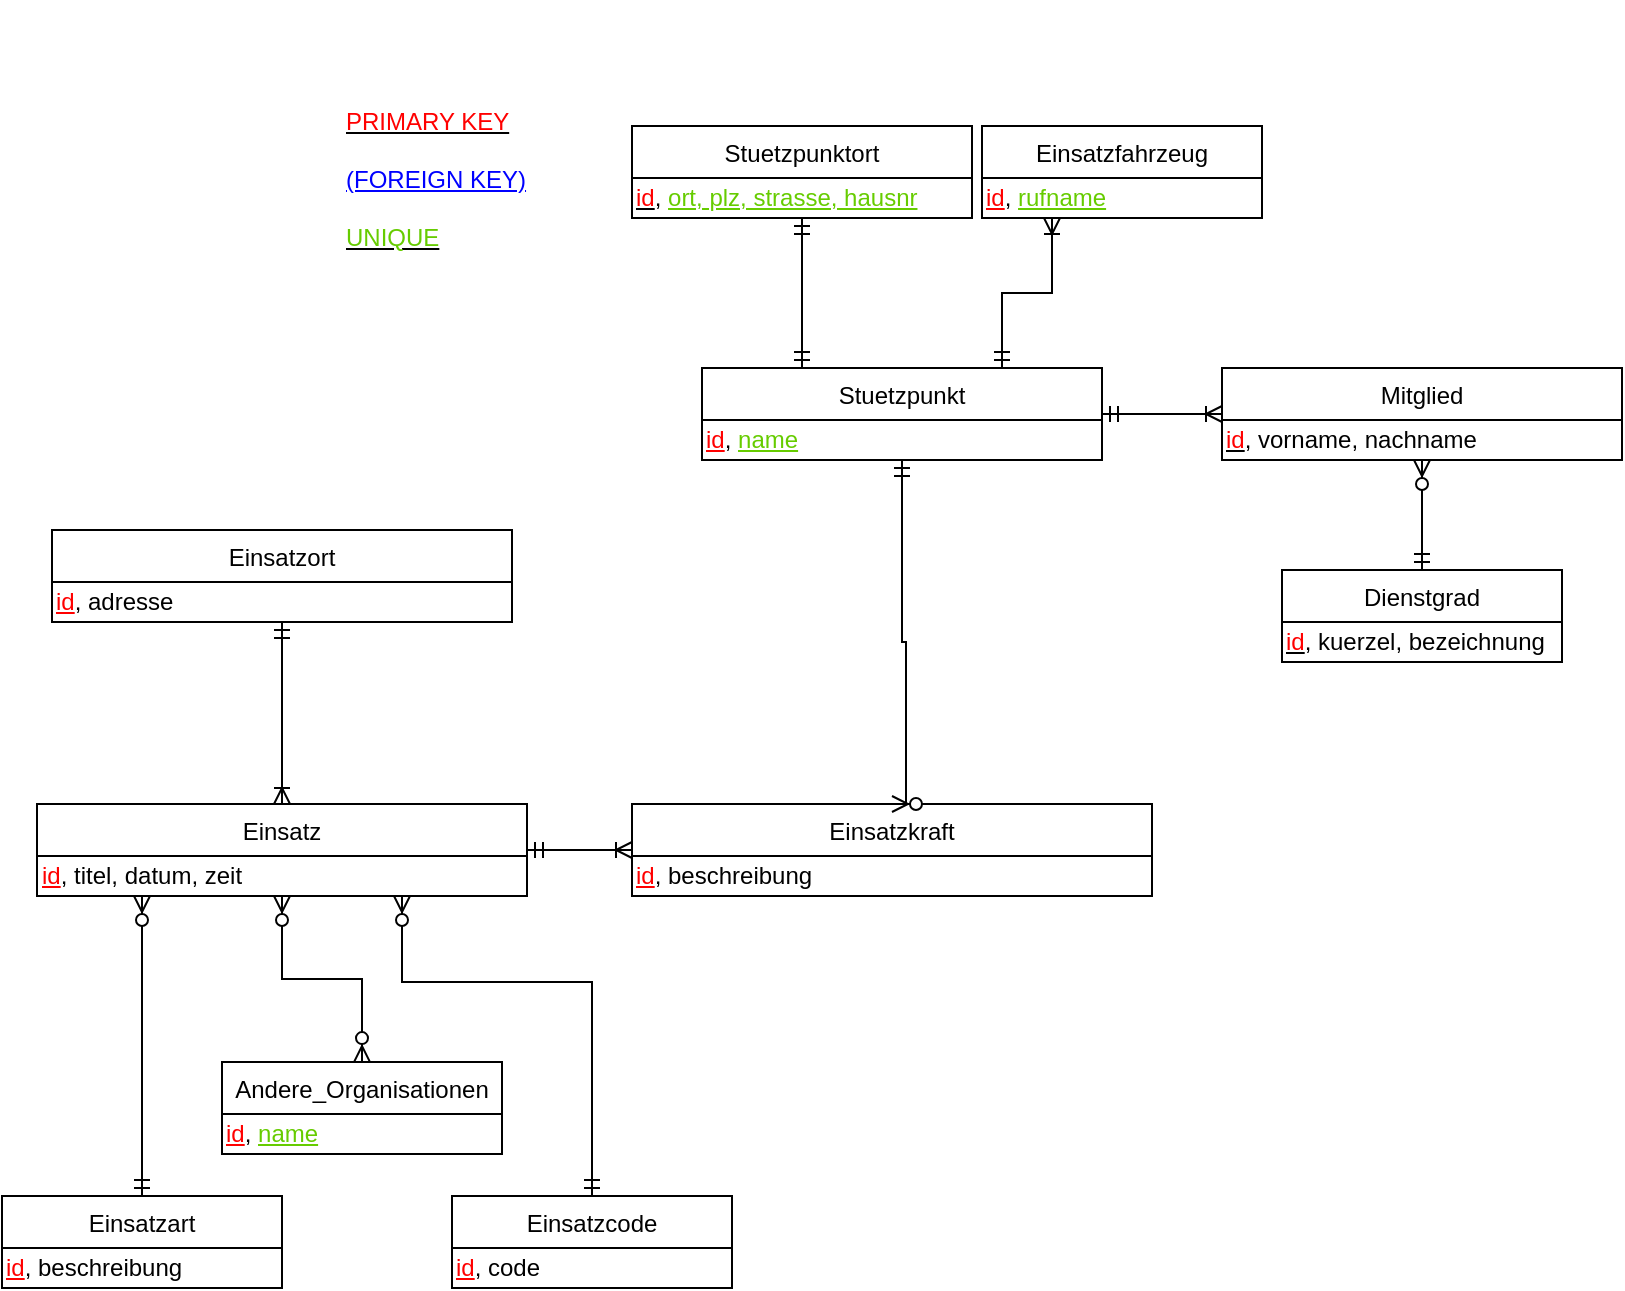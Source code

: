 <mxfile version="12.0.2" type="github" pages="1"><diagram id="ilDH12kev3po-EJ1P2Dv" name="Page-1"><mxGraphModel dx="858" dy="771" grid="1" gridSize="10" guides="1" tooltips="1" connect="1" arrows="1" fold="1" page="1" pageScale="1" pageWidth="827" pageHeight="1169" background="none" math="0" shadow="0"><root><mxCell id="0"/><mxCell id="1" parent="0"/><mxCell id="DjQqabF4IBiQEVz5rqrJ-1" value="Dienstgrad" style="swimlane;fontStyle=0;childLayout=stackLayout;horizontal=1;startSize=26;fillColor=none;horizontalStack=0;resizeParent=1;resizeParentMax=0;resizeLast=0;collapsible=1;marginBottom=0;" parent="1" vertex="1"><mxGeometry x="650" y="514" width="140" height="46" as="geometry"/></mxCell><mxCell id="DjQqabF4IBiQEVz5rqrJ-105" value="&lt;u&gt;&lt;font color=&quot;#ff0000&quot;&gt;id&lt;/font&gt;&lt;/u&gt;, kuerzel, bezeichnung" style="text;html=1;resizable=0;points=[];autosize=1;align=left;verticalAlign=top;spacingTop=-4;" parent="DjQqabF4IBiQEVz5rqrJ-1" vertex="1"><mxGeometry y="26" width="140" height="20" as="geometry"/></mxCell><mxCell id="DjQqabF4IBiQEVz5rqrJ-7" value="Einsatzort" style="swimlane;fontStyle=0;childLayout=stackLayout;horizontal=1;startSize=26;fillColor=none;horizontalStack=0;resizeParent=1;resizeParentMax=0;resizeLast=0;collapsible=1;marginBottom=0;" parent="1" vertex="1"><mxGeometry x="35" y="494" width="230" height="46" as="geometry"/></mxCell><mxCell id="DjQqabF4IBiQEVz5rqrJ-107" value="&lt;font color=&quot;#ff0000&quot;&gt;&lt;u&gt;id&lt;/u&gt;&lt;/font&gt;, adresse" style="text;html=1;resizable=0;points=[];autosize=1;align=left;verticalAlign=top;spacingTop=-4;" parent="DjQqabF4IBiQEVz5rqrJ-7" vertex="1"><mxGeometry y="26" width="230" height="20" as="geometry"/></mxCell><mxCell id="DjQqabF4IBiQEVz5rqrJ-10" value="Stuetzpunktort" style="swimlane;fontStyle=0;childLayout=stackLayout;horizontal=1;startSize=26;fillColor=none;horizontalStack=0;resizeParent=1;resizeParentMax=0;resizeLast=0;collapsible=1;marginBottom=0;" parent="1" vertex="1"><mxGeometry x="325" y="292" width="170" height="46" as="geometry"/></mxCell><mxCell id="DjQqabF4IBiQEVz5rqrJ-98" value="&lt;u&gt;&lt;font color=&quot;#ff0000&quot;&gt;id&lt;/font&gt;&lt;/u&gt;, &lt;font color=&quot;#66cc00&quot;&gt;&lt;u&gt;ort, plz, strasse, hausnr&lt;/u&gt;&lt;/font&gt;" style="text;html=1;resizable=0;points=[];autosize=1;align=left;verticalAlign=top;spacingTop=-4;" parent="DjQqabF4IBiQEVz5rqrJ-10" vertex="1"><mxGeometry y="26" width="170" height="20" as="geometry"/></mxCell><mxCell id="DjQqabF4IBiQEVz5rqrJ-16" value="Stuetzpunkt" style="swimlane;fontStyle=0;childLayout=stackLayout;horizontal=1;startSize=26;fillColor=none;horizontalStack=0;resizeParent=1;resizeParentMax=0;resizeLast=0;collapsible=1;marginBottom=0;" parent="1" vertex="1"><mxGeometry x="360" y="413" width="200" height="46" as="geometry"/></mxCell><mxCell id="DjQqabF4IBiQEVz5rqrJ-101" value="&lt;font color=&quot;#ff0000&quot;&gt;&lt;u&gt;id&lt;/u&gt;&lt;/font&gt;, &lt;font color=&quot;#66cc00&quot;&gt;&lt;u&gt;name&lt;/u&gt;&lt;/font&gt;" style="text;html=1;resizable=0;points=[];autosize=1;align=left;verticalAlign=top;spacingTop=-4;" parent="DjQqabF4IBiQEVz5rqrJ-16" vertex="1"><mxGeometry y="26" width="200" height="20" as="geometry"/></mxCell><mxCell id="DjQqabF4IBiQEVz5rqrJ-21" value="Einsatzfahrzeug" style="swimlane;fontStyle=0;childLayout=stackLayout;horizontal=1;startSize=26;fillColor=none;horizontalStack=0;resizeParent=1;resizeParentMax=0;resizeLast=0;collapsible=1;marginBottom=0;" parent="1" vertex="1"><mxGeometry x="500" y="292" width="140" height="46" as="geometry"/></mxCell><mxCell id="DjQqabF4IBiQEVz5rqrJ-99" value="&lt;font color=&quot;#ff0000&quot;&gt;&lt;u&gt;id&lt;/u&gt;&lt;/font&gt;, &lt;font color=&quot;#66cc00&quot;&gt;&lt;u&gt;rufname&lt;/u&gt;&lt;/font&gt;" style="text;html=1;resizable=0;points=[];autosize=1;align=left;verticalAlign=top;spacingTop=-4;" parent="DjQqabF4IBiQEVz5rqrJ-21" vertex="1"><mxGeometry y="26" width="140" height="20" as="geometry"/></mxCell><mxCell id="DjQqabF4IBiQEVz5rqrJ-24" value="Einsatzkraft" style="swimlane;fontStyle=0;childLayout=stackLayout;horizontal=1;startSize=26;fillColor=none;horizontalStack=0;resizeParent=1;resizeParentMax=0;resizeLast=0;collapsible=1;marginBottom=0;" parent="1" vertex="1"><mxGeometry x="325" y="631" width="260" height="46" as="geometry"/></mxCell><mxCell id="DjQqabF4IBiQEVz5rqrJ-106" value="&lt;font color=&quot;#ff0000&quot;&gt;&lt;u&gt;id&lt;/u&gt;&lt;/font&gt;, beschreibung" style="text;html=1;resizable=0;points=[];autosize=1;align=left;verticalAlign=top;spacingTop=-4;" parent="DjQqabF4IBiQEVz5rqrJ-24" vertex="1"><mxGeometry y="26" width="260" height="20" as="geometry"/></mxCell><mxCell id="DjQqabF4IBiQEVz5rqrJ-54" value="Einsatzcode" style="swimlane;fontStyle=0;childLayout=stackLayout;horizontal=1;startSize=26;fillColor=none;horizontalStack=0;resizeParent=1;resizeParentMax=0;resizeLast=0;collapsible=1;marginBottom=0;" parent="1" vertex="1"><mxGeometry x="235" y="827" width="140" height="46" as="geometry"/></mxCell><mxCell id="DjQqabF4IBiQEVz5rqrJ-111" value="&lt;font color=&quot;#ff0000&quot;&gt;&lt;u&gt;id&lt;/u&gt;&lt;/font&gt;, code" style="text;html=1;resizable=0;points=[];autosize=1;align=left;verticalAlign=top;spacingTop=-4;" parent="DjQqabF4IBiQEVz5rqrJ-54" vertex="1"><mxGeometry y="26" width="140" height="20" as="geometry"/></mxCell><mxCell id="DjQqabF4IBiQEVz5rqrJ-60" value="Einsatz" style="swimlane;fontStyle=0;childLayout=stackLayout;horizontal=1;startSize=26;fillColor=none;horizontalStack=0;resizeParent=1;resizeParentMax=0;resizeLast=0;collapsible=1;marginBottom=0;" parent="1" vertex="1"><mxGeometry x="27.5" y="631" width="245" height="46" as="geometry"/></mxCell><mxCell id="DjQqabF4IBiQEVz5rqrJ-113" value="&lt;font color=&quot;#ff0000&quot;&gt;&lt;u&gt;id&lt;/u&gt;&lt;/font&gt;, titel, datum, zeit" style="text;html=1;resizable=0;points=[];autosize=1;align=left;verticalAlign=top;spacingTop=-4;" parent="DjQqabF4IBiQEVz5rqrJ-60" vertex="1"><mxGeometry y="26" width="245" height="20" as="geometry"/></mxCell><mxCell id="DjQqabF4IBiQEVz5rqrJ-67" value="Einsatzart" style="swimlane;fontStyle=0;childLayout=stackLayout;horizontal=1;startSize=26;fillColor=none;horizontalStack=0;resizeParent=1;resizeParentMax=0;resizeLast=0;collapsible=1;marginBottom=0;" parent="1" vertex="1"><mxGeometry x="10" y="827" width="140" height="46" as="geometry"/></mxCell><mxCell id="DjQqabF4IBiQEVz5rqrJ-110" value="&lt;font color=&quot;#ff0000&quot;&gt;&lt;u&gt;id&lt;/u&gt;&lt;/font&gt;, beschreibung" style="text;html=1;resizable=0;points=[];autosize=1;align=left;verticalAlign=top;spacingTop=-4;" parent="DjQqabF4IBiQEVz5rqrJ-67" vertex="1"><mxGeometry y="26" width="140" height="20" as="geometry"/></mxCell><mxCell id="DjQqabF4IBiQEVz5rqrJ-70" value="Mitglied" style="swimlane;fontStyle=0;childLayout=stackLayout;horizontal=1;startSize=26;fillColor=none;horizontalStack=0;resizeParent=1;resizeParentMax=0;resizeLast=0;collapsible=1;marginBottom=0;" parent="1" vertex="1"><mxGeometry x="620" y="413" width="200" height="46" as="geometry"/></mxCell><mxCell id="DjQqabF4IBiQEVz5rqrJ-104" value="&lt;u&gt;&lt;font color=&quot;#ff0000&quot;&gt;id&lt;/font&gt;&lt;/u&gt;, vorname, nachname" style="text;html=1;resizable=0;points=[];autosize=1;align=left;verticalAlign=top;spacingTop=-4;" parent="DjQqabF4IBiQEVz5rqrJ-70" vertex="1"><mxGeometry y="26" width="200" height="20" as="geometry"/></mxCell><mxCell id="DjQqabF4IBiQEVz5rqrJ-78" style="edgeStyle=orthogonalEdgeStyle;rounded=0;orthogonalLoop=1;jettySize=auto;html=1;startArrow=ERmandOne;startFill=0;endArrow=ERzeroToMany;endFill=1;" parent="1" source="DjQqabF4IBiQEVz5rqrJ-67" target="DjQqabF4IBiQEVz5rqrJ-60" edge="1"><mxGeometry relative="1" as="geometry"><mxPoint x="380" y="870" as="sourcePoint"/><mxPoint x="524" y="961" as="targetPoint"/><Array as="points"><mxPoint x="97" y="840"/><mxPoint x="97" y="840"/></Array></mxGeometry></mxCell><mxCell id="DjQqabF4IBiQEVz5rqrJ-79" style="edgeStyle=orthogonalEdgeStyle;rounded=0;orthogonalLoop=1;jettySize=auto;html=1;startArrow=ERmandOne;startFill=0;endArrow=ERzeroToMany;endFill=1;exitX=0.5;exitY=0;exitDx=0;exitDy=0;" parent="1" source="DjQqabF4IBiQEVz5rqrJ-54" edge="1"><mxGeometry relative="1" as="geometry"><mxPoint x="107.207" y="950" as="sourcePoint"/><mxPoint x="210" y="677" as="targetPoint"/><Array as="points"><mxPoint x="305" y="720"/><mxPoint x="210" y="720"/></Array></mxGeometry></mxCell><mxCell id="DjQqabF4IBiQEVz5rqrJ-82" style="edgeStyle=orthogonalEdgeStyle;rounded=0;orthogonalLoop=1;jettySize=auto;html=1;exitX=0.5;exitY=0;exitDx=0;exitDy=0;startArrow=ERoneToMany;startFill=0;sourcePerimeterSpacing=5;endArrow=ERmandOne;endFill=0;targetPerimeterSpacing=5;strokeColor=#000000;entryX=0.5;entryY=1;entryDx=0;entryDy=0;" parent="1" source="DjQqabF4IBiQEVz5rqrJ-60" target="DjQqabF4IBiQEVz5rqrJ-7" edge="1"><mxGeometry relative="1" as="geometry"><mxPoint x="110" y="359.0" as="sourcePoint"/><mxPoint x="210" y="320.0" as="targetPoint"/></mxGeometry></mxCell><mxCell id="DjQqabF4IBiQEVz5rqrJ-83" style="edgeStyle=orthogonalEdgeStyle;rounded=0;orthogonalLoop=1;jettySize=auto;html=1;startArrow=ERoneToMany;startFill=0;sourcePerimeterSpacing=5;endArrow=ERmandOne;endFill=0;targetPerimeterSpacing=5;strokeColor=#000000;entryX=1;entryY=0.5;entryDx=0;entryDy=0;exitX=0;exitY=0.5;exitDx=0;exitDy=0;" parent="1" source="DjQqabF4IBiQEVz5rqrJ-24" target="DjQqabF4IBiQEVz5rqrJ-60" edge="1"><mxGeometry relative="1" as="geometry"><mxPoint x="160.103" y="641.276" as="sourcePoint"/><mxPoint x="250" y="580" as="targetPoint"/></mxGeometry></mxCell><mxCell id="DjQqabF4IBiQEVz5rqrJ-84" style="edgeStyle=orthogonalEdgeStyle;rounded=0;orthogonalLoop=1;jettySize=auto;html=1;startArrow=ERmandOne;startFill=0;endArrow=ERzeroToMany;endFill=1;entryX=0.5;entryY=0;entryDx=0;entryDy=0;" parent="1" source="DjQqabF4IBiQEVz5rqrJ-16" target="DjQqabF4IBiQEVz5rqrJ-24" edge="1"><mxGeometry relative="1" as="geometry"><mxPoint x="430" y="540" as="sourcePoint"/><mxPoint x="480" y="590" as="targetPoint"/><Array as="points"><mxPoint x="460" y="550"/><mxPoint x="462" y="550"/></Array></mxGeometry></mxCell><mxCell id="DjQqabF4IBiQEVz5rqrJ-86" style="edgeStyle=orthogonalEdgeStyle;rounded=0;orthogonalLoop=1;jettySize=auto;html=1;startArrow=ERmandOne;startFill=0;endArrow=ERzeroToMany;endFill=1;" parent="1" source="DjQqabF4IBiQEVz5rqrJ-1" target="DjQqabF4IBiQEVz5rqrJ-70" edge="1"><mxGeometry relative="1" as="geometry"><mxPoint x="630.19" y="735" as="sourcePoint"/><mxPoint x="630.19" y="530" as="targetPoint"/><Array as="points"/></mxGeometry></mxCell><mxCell id="DjQqabF4IBiQEVz5rqrJ-87" style="edgeStyle=orthogonalEdgeStyle;rounded=0;orthogonalLoop=1;jettySize=auto;html=1;exitX=0.25;exitY=1;exitDx=0;exitDy=0;startArrow=ERoneToMany;startFill=0;sourcePerimeterSpacing=5;endArrow=ERmandOne;endFill=0;targetPerimeterSpacing=5;strokeColor=#000000;entryX=0.75;entryY=0;entryDx=0;entryDy=0;" parent="1" source="DjQqabF4IBiQEVz5rqrJ-21" target="DjQqabF4IBiQEVz5rqrJ-16" edge="1"><mxGeometry relative="1" as="geometry"><mxPoint x="610.103" y="407.776" as="sourcePoint"/><mxPoint x="610.103" y="309.845" as="targetPoint"/></mxGeometry></mxCell><mxCell id="DjQqabF4IBiQEVz5rqrJ-92" value="" style="edgeStyle=entityRelationEdgeStyle;fontSize=12;html=1;endArrow=ERmandOne;startArrow=ERmandOne;entryX=-0.004;entryY=0.2;entryDx=0;entryDy=0;entryPerimeter=0;strokeColor=none;rounded=0;" parent="1" edge="1"><mxGeometry width="100" height="100" relative="1" as="geometry"><mxPoint x="270" y="340" as="sourcePoint"/><mxPoint x="389" y="237" as="targetPoint"/></mxGeometry></mxCell><mxCell id="DjQqabF4IBiQEVz5rqrJ-93" value="" style="fontSize=12;html=1;endArrow=ERmandOne;startArrow=ERmandOne;exitX=0.25;exitY=0;exitDx=0;exitDy=0;" parent="1" source="DjQqabF4IBiQEVz5rqrJ-16" target="DjQqabF4IBiQEVz5rqrJ-10" edge="1"><mxGeometry width="100" height="100" relative="1" as="geometry"><mxPoint x="220" y="230" as="sourcePoint"/><mxPoint x="320" y="130" as="targetPoint"/></mxGeometry></mxCell><mxCell id="DjQqabF4IBiQEVz5rqrJ-94" style="edgeStyle=orthogonalEdgeStyle;rounded=0;orthogonalLoop=1;jettySize=auto;html=1;startArrow=ERoneToMany;startFill=0;sourcePerimeterSpacing=5;endArrow=ERmandOne;endFill=0;targetPerimeterSpacing=5;strokeColor=#000000;exitX=0;exitY=0.5;exitDx=0;exitDy=0;entryX=1;entryY=0.5;entryDx=0;entryDy=0;" parent="1" source="DjQqabF4IBiQEVz5rqrJ-70" target="DjQqabF4IBiQEVz5rqrJ-16" edge="1"><mxGeometry relative="1" as="geometry"><mxPoint x="160.103" y="641.276" as="sourcePoint"/><mxPoint x="160.103" y="543.345" as="targetPoint"/></mxGeometry></mxCell><mxCell id="DjQqabF4IBiQEVz5rqrJ-95" value="Andere_Organisationen" style="swimlane;fontStyle=0;childLayout=stackLayout;horizontal=1;startSize=26;fillColor=none;horizontalStack=0;resizeParent=1;resizeParentMax=0;resizeLast=0;collapsible=1;marginBottom=0;" parent="1" vertex="1"><mxGeometry x="120" y="760.052" width="140" height="46" as="geometry"/></mxCell><mxCell id="DjQqabF4IBiQEVz5rqrJ-102" value="&lt;font color=&quot;#ff0000&quot;&gt;&lt;u&gt;id&lt;/u&gt;&lt;/font&gt;, &lt;font color=&quot;#66cc00&quot;&gt;&lt;u&gt;name&lt;/u&gt;&lt;/font&gt;" style="text;html=1;resizable=0;points=[];autosize=1;align=left;verticalAlign=top;spacingTop=-4;" parent="DjQqabF4IBiQEVz5rqrJ-95" vertex="1"><mxGeometry y="26" width="140" height="20" as="geometry"/></mxCell><mxCell id="DjQqabF4IBiQEVz5rqrJ-100" value="&lt;u&gt;&lt;font color=&quot;#ff0000&quot;&gt;PRIMARY KEY&lt;/font&gt;&lt;/u&gt;&lt;br&gt;&lt;br&gt;&lt;font color=&quot;#0000ff&quot;&gt;&lt;u&gt;(FOREIGN KEY)&lt;/u&gt;&lt;/font&gt;&lt;br&gt;&lt;br&gt;&lt;u&gt;&lt;font color=&quot;#66cc00&quot;&gt;UNIQUE&lt;/font&gt;&lt;/u&gt;" style="text;html=1;resizable=0;points=[];autosize=1;align=left;verticalAlign=top;spacingTop=-4;" parent="1" vertex="1"><mxGeometry x="180" y="280" width="110" height="70" as="geometry"/></mxCell><mxCell id="DjQqabF4IBiQEVz5rqrJ-112" value="" style="fontSize=12;html=1;endArrow=ERzeroToMany;endFill=1;startArrow=ERzeroToMany;rounded=0;exitX=0.5;exitY=1;exitDx=0;exitDy=0;edgeStyle=orthogonalEdgeStyle;" parent="1" source="DjQqabF4IBiQEVz5rqrJ-60" target="DjQqabF4IBiQEVz5rqrJ-95" edge="1"><mxGeometry width="100" height="100" relative="1" as="geometry"><mxPoint x="400" y="880" as="sourcePoint"/><mxPoint x="500" y="780" as="targetPoint"/></mxGeometry></mxCell></root></mxGraphModel></diagram></mxfile>